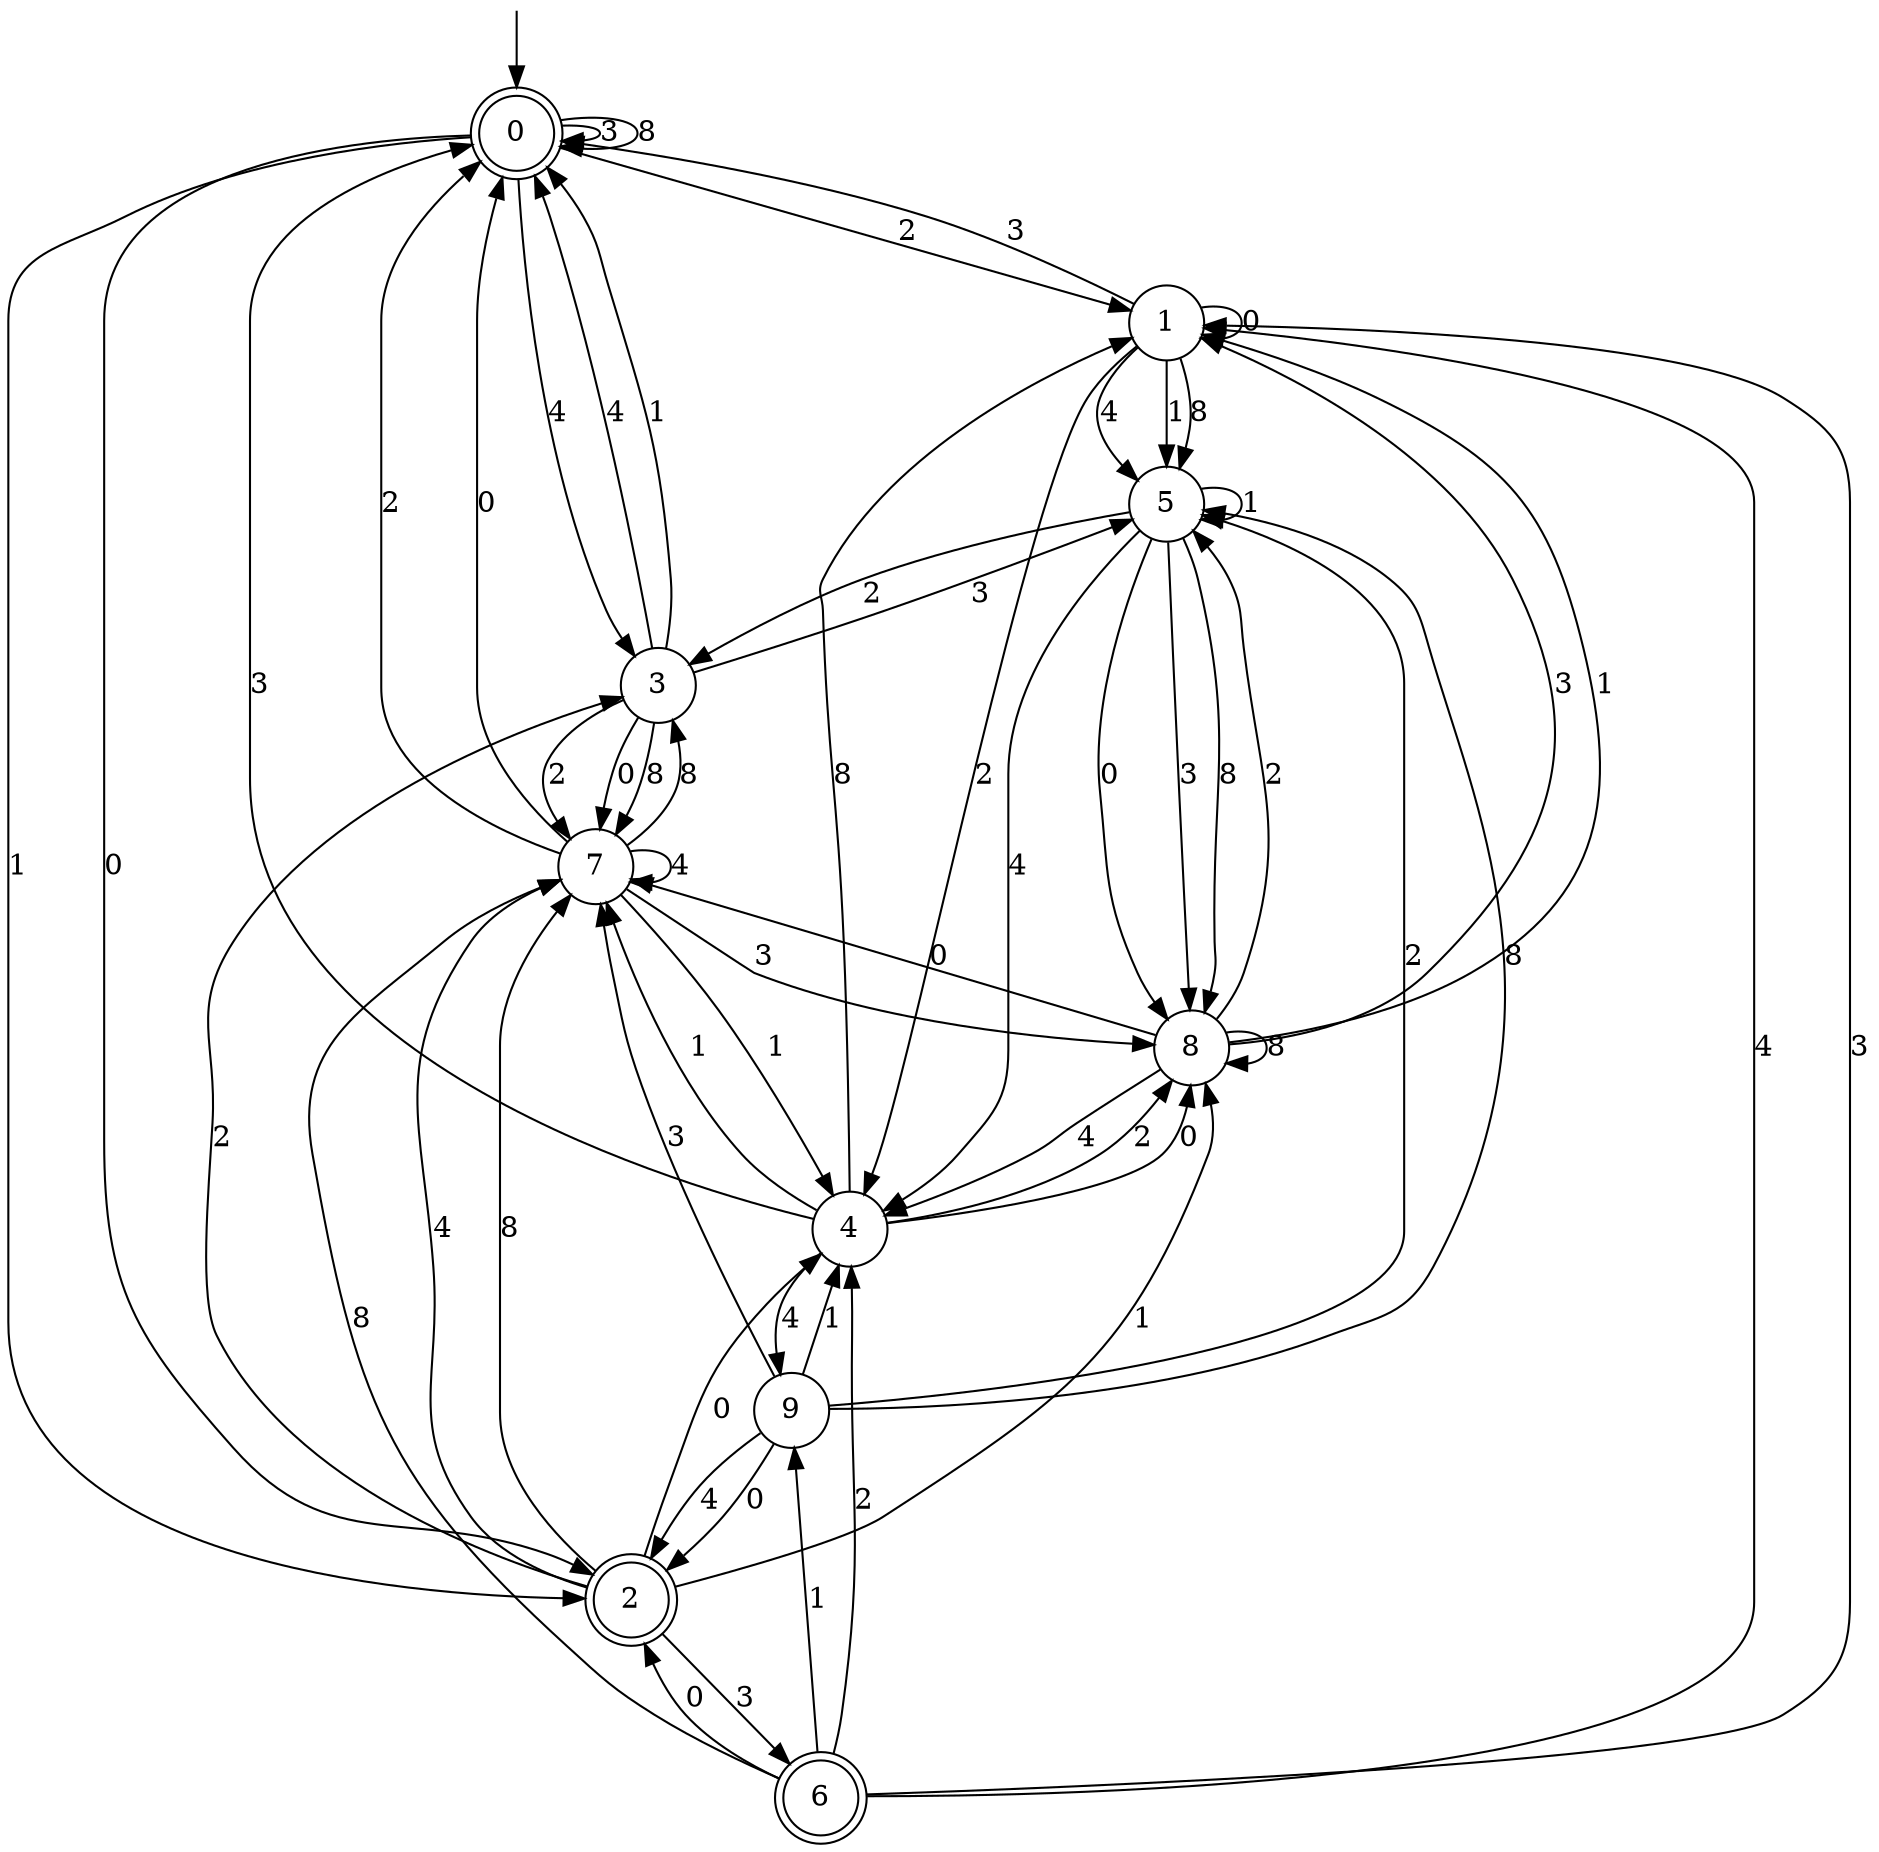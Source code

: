 digraph g {

	s0 [shape="doublecircle" label="0"];
	s1 [shape="circle" label="1"];
	s2 [shape="doublecircle" label="2"];
	s3 [shape="circle" label="3"];
	s4 [shape="circle" label="4"];
	s5 [shape="circle" label="5"];
	s6 [shape="doublecircle" label="6"];
	s7 [shape="circle" label="7"];
	s8 [shape="circle" label="8"];
	s9 [shape="circle" label="9"];
	s0 -> s1 [label="2"];
	s0 -> s2 [label="0"];
	s0 -> s0 [label="3"];
	s0 -> s3 [label="4"];
	s0 -> s2 [label="1"];
	s0 -> s0 [label="8"];
	s1 -> s4 [label="2"];
	s1 -> s1 [label="0"];
	s1 -> s0 [label="3"];
	s1 -> s5 [label="4"];
	s1 -> s5 [label="1"];
	s1 -> s5 [label="8"];
	s2 -> s3 [label="2"];
	s2 -> s4 [label="0"];
	s2 -> s6 [label="3"];
	s2 -> s7 [label="4"];
	s2 -> s8 [label="1"];
	s2 -> s7 [label="8"];
	s3 -> s7 [label="2"];
	s3 -> s7 [label="0"];
	s3 -> s5 [label="3"];
	s3 -> s0 [label="4"];
	s3 -> s0 [label="1"];
	s3 -> s7 [label="8"];
	s4 -> s8 [label="2"];
	s4 -> s8 [label="0"];
	s4 -> s0 [label="3"];
	s4 -> s9 [label="4"];
	s4 -> s7 [label="1"];
	s4 -> s1 [label="8"];
	s5 -> s3 [label="2"];
	s5 -> s8 [label="0"];
	s5 -> s8 [label="3"];
	s5 -> s4 [label="4"];
	s5 -> s5 [label="1"];
	s5 -> s8 [label="8"];
	s6 -> s4 [label="2"];
	s6 -> s2 [label="0"];
	s6 -> s1 [label="3"];
	s6 -> s1 [label="4"];
	s6 -> s9 [label="1"];
	s6 -> s7 [label="8"];
	s7 -> s0 [label="2"];
	s7 -> s0 [label="0"];
	s7 -> s8 [label="3"];
	s7 -> s7 [label="4"];
	s7 -> s4 [label="1"];
	s7 -> s3 [label="8"];
	s8 -> s5 [label="2"];
	s8 -> s7 [label="0"];
	s8 -> s1 [label="3"];
	s8 -> s4 [label="4"];
	s8 -> s1 [label="1"];
	s8 -> s8 [label="8"];
	s9 -> s5 [label="2"];
	s9 -> s2 [label="0"];
	s9 -> s7 [label="3"];
	s9 -> s2 [label="4"];
	s9 -> s4 [label="1"];
	s9 -> s5 [label="8"];

__start0 [label="" shape="none" width="0" height="0"];
__start0 -> s0;

}
